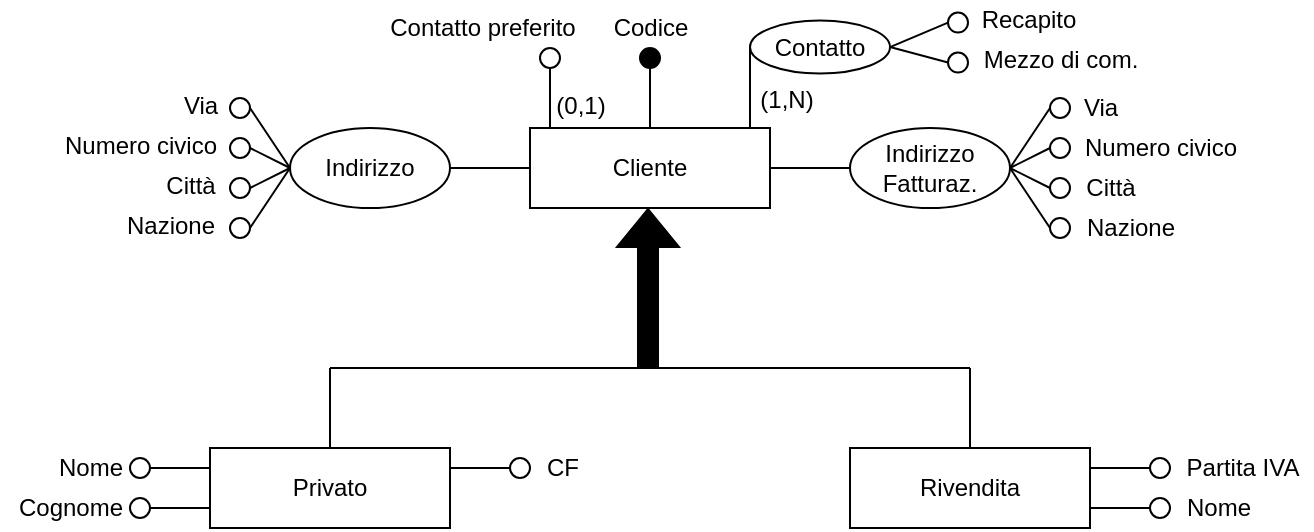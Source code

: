 <mxfile version="16.6.5" type="github">
  <diagram id="kcT5fowk24v26lLn4jcR" name="Page-1">
    <mxGraphModel dx="1038" dy="547" grid="1" gridSize="10" guides="1" tooltips="1" connect="1" arrows="1" fold="1" page="1" pageScale="1" pageWidth="1169" pageHeight="827" math="0" shadow="0">
      <root>
        <mxCell id="0" />
        <mxCell id="1" parent="0" />
        <mxCell id="zVlcSO70PdcarjpherJH-1" value="Cliente" style="rounded=0;whiteSpace=wrap;html=1;strokeWidth=1;perimeterSpacing=0;" parent="1" vertex="1">
          <mxGeometry x="360" y="120" width="120" height="40" as="geometry" />
        </mxCell>
        <mxCell id="zVlcSO70PdcarjpherJH-2" value="" style="endArrow=none;html=1;rounded=0;fillColor=#000000;entryX=0.166;entryY=0;entryDx=0;entryDy=0;entryPerimeter=0;exitX=0.5;exitY=1;exitDx=0;exitDy=0;" parent="1" source="zVlcSO70PdcarjpherJH-3" edge="1">
          <mxGeometry width="50" height="50" relative="1" as="geometry">
            <mxPoint x="420.08" y="100" as="sourcePoint" />
            <mxPoint x="420.0" y="120" as="targetPoint" />
          </mxGeometry>
        </mxCell>
        <mxCell id="zVlcSO70PdcarjpherJH-3" value="" style="ellipse;whiteSpace=wrap;html=1;aspect=fixed;strokeWidth=1;fillColor=#000000;" parent="1" vertex="1">
          <mxGeometry x="415" y="80" width="10" height="10" as="geometry" />
        </mxCell>
        <mxCell id="zVlcSO70PdcarjpherJH-4" value="Codice" style="text;html=1;align=center;verticalAlign=middle;resizable=0;points=[];autosize=1;strokeColor=none;fillColor=none;" parent="1" vertex="1">
          <mxGeometry x="395" y="60" width="50" height="20" as="geometry" />
        </mxCell>
        <mxCell id="zVlcSO70PdcarjpherJH-5" value="" style="endArrow=none;html=1;rounded=0;fillColor=#000000;entryX=0.166;entryY=0;entryDx=0;entryDy=0;entryPerimeter=0;exitX=0;exitY=0.5;exitDx=0;exitDy=0;" parent="1" source="Nu1FGXotVl9-86maN8k0-2" edge="1">
          <mxGeometry width="50" height="50" relative="1" as="geometry">
            <mxPoint x="470" y="90" as="sourcePoint" />
            <mxPoint x="470.0" y="120" as="targetPoint" />
          </mxGeometry>
        </mxCell>
        <mxCell id="zVlcSO70PdcarjpherJH-9" value="" style="ellipse;whiteSpace=wrap;html=1;aspect=fixed;strokeWidth=1;fillColor=none;" parent="1" vertex="1">
          <mxGeometry x="620" y="105" width="10" height="10" as="geometry" />
        </mxCell>
        <mxCell id="zVlcSO70PdcarjpherJH-11" value="Indirizzo" style="ellipse;whiteSpace=wrap;html=1;" parent="1" vertex="1">
          <mxGeometry x="240" y="120" width="80" height="40" as="geometry" />
        </mxCell>
        <mxCell id="zVlcSO70PdcarjpherJH-12" value="Indirizzo&lt;br&gt;Fatturaz." style="ellipse;whiteSpace=wrap;html=1;" parent="1" vertex="1">
          <mxGeometry x="520" y="120" width="80" height="40" as="geometry" />
        </mxCell>
        <mxCell id="zVlcSO70PdcarjpherJH-13" value="" style="endArrow=none;html=1;rounded=0;exitX=1;exitY=0.5;exitDx=0;exitDy=0;entryX=0;entryY=0.5;entryDx=0;entryDy=0;" parent="1" source="zVlcSO70PdcarjpherJH-1" target="zVlcSO70PdcarjpherJH-12" edge="1">
          <mxGeometry width="50" height="50" relative="1" as="geometry">
            <mxPoint x="480" y="150" as="sourcePoint" />
            <mxPoint x="530" y="100" as="targetPoint" />
          </mxGeometry>
        </mxCell>
        <mxCell id="zVlcSO70PdcarjpherJH-14" value="" style="endArrow=none;html=1;rounded=0;entryX=0;entryY=0.5;entryDx=0;entryDy=0;exitX=1;exitY=0.5;exitDx=0;exitDy=0;" parent="1" source="zVlcSO70PdcarjpherJH-11" target="zVlcSO70PdcarjpherJH-1" edge="1">
          <mxGeometry width="50" height="50" relative="1" as="geometry">
            <mxPoint x="280" y="170" as="sourcePoint" />
            <mxPoint x="330" y="120" as="targetPoint" />
          </mxGeometry>
        </mxCell>
        <mxCell id="zVlcSO70PdcarjpherJH-15" value="" style="ellipse;whiteSpace=wrap;html=1;aspect=fixed;strokeWidth=1;fillColor=none;" parent="1" vertex="1">
          <mxGeometry x="620" y="125" width="10" height="10" as="geometry" />
        </mxCell>
        <mxCell id="zVlcSO70PdcarjpherJH-16" value="" style="ellipse;whiteSpace=wrap;html=1;aspect=fixed;strokeWidth=1;fillColor=none;" parent="1" vertex="1">
          <mxGeometry x="620" y="165" width="10" height="10" as="geometry" />
        </mxCell>
        <mxCell id="zVlcSO70PdcarjpherJH-17" value="" style="endArrow=none;html=1;rounded=0;exitX=1;exitY=0.5;exitDx=0;exitDy=0;entryX=0;entryY=0.5;entryDx=0;entryDy=0;" parent="1" source="zVlcSO70PdcarjpherJH-12" target="zVlcSO70PdcarjpherJH-9" edge="1">
          <mxGeometry width="50" height="50" relative="1" as="geometry">
            <mxPoint x="590" y="170" as="sourcePoint" />
            <mxPoint x="640" y="120" as="targetPoint" />
          </mxGeometry>
        </mxCell>
        <mxCell id="zVlcSO70PdcarjpherJH-18" value="" style="endArrow=none;html=1;rounded=0;entryX=0;entryY=0.5;entryDx=0;entryDy=0;" parent="1" target="zVlcSO70PdcarjpherJH-15" edge="1">
          <mxGeometry width="50" height="50" relative="1" as="geometry">
            <mxPoint x="600" y="140" as="sourcePoint" />
            <mxPoint x="640" y="120" as="targetPoint" />
          </mxGeometry>
        </mxCell>
        <mxCell id="zVlcSO70PdcarjpherJH-19" value="" style="endArrow=none;html=1;rounded=0;exitX=1;exitY=0.5;exitDx=0;exitDy=0;entryX=0;entryY=0.5;entryDx=0;entryDy=0;" parent="1" source="zVlcSO70PdcarjpherJH-12" target="zVlcSO70PdcarjpherJH-16" edge="1">
          <mxGeometry width="50" height="50" relative="1" as="geometry">
            <mxPoint x="590" y="170" as="sourcePoint" />
            <mxPoint x="640" y="120" as="targetPoint" />
          </mxGeometry>
        </mxCell>
        <mxCell id="zVlcSO70PdcarjpherJH-20" value="Via" style="text;html=1;align=center;verticalAlign=middle;resizable=0;points=[];autosize=1;strokeColor=none;fillColor=none;" parent="1" vertex="1">
          <mxGeometry x="630" y="100" width="30" height="20" as="geometry" />
        </mxCell>
        <mxCell id="zVlcSO70PdcarjpherJH-21" value="Numero civico" style="text;html=1;align=center;verticalAlign=middle;resizable=0;points=[];autosize=1;strokeColor=none;fillColor=none;" parent="1" vertex="1">
          <mxGeometry x="630" y="120" width="90" height="20" as="geometry" />
        </mxCell>
        <mxCell id="zVlcSO70PdcarjpherJH-22" value="Città" style="text;html=1;align=center;verticalAlign=middle;resizable=0;points=[];autosize=1;strokeColor=none;fillColor=none;" parent="1" vertex="1">
          <mxGeometry x="630" y="140" width="40" height="20" as="geometry" />
        </mxCell>
        <mxCell id="zVlcSO70PdcarjpherJH-23" value="" style="ellipse;whiteSpace=wrap;html=1;aspect=fixed;strokeWidth=1;fillColor=none;" parent="1" vertex="1">
          <mxGeometry x="620" y="145" width="10" height="10" as="geometry" />
        </mxCell>
        <mxCell id="zVlcSO70PdcarjpherJH-24" value="" style="endArrow=none;html=1;rounded=0;exitX=1;exitY=0.5;exitDx=0;exitDy=0;entryX=0;entryY=0.5;entryDx=0;entryDy=0;" parent="1" source="zVlcSO70PdcarjpherJH-12" target="zVlcSO70PdcarjpherJH-23" edge="1">
          <mxGeometry width="50" height="50" relative="1" as="geometry">
            <mxPoint x="640" y="160" as="sourcePoint" />
            <mxPoint x="690" y="110" as="targetPoint" />
          </mxGeometry>
        </mxCell>
        <mxCell id="zVlcSO70PdcarjpherJH-25" value="Nazione" style="text;html=1;align=center;verticalAlign=middle;resizable=0;points=[];autosize=1;strokeColor=none;fillColor=none;" parent="1" vertex="1">
          <mxGeometry x="630" y="160" width="60" height="20" as="geometry" />
        </mxCell>
        <mxCell id="zVlcSO70PdcarjpherJH-26" value="" style="ellipse;whiteSpace=wrap;html=1;aspect=fixed;strokeWidth=1;fillColor=none;" parent="1" vertex="1">
          <mxGeometry x="210" y="105" width="10" height="10" as="geometry" />
        </mxCell>
        <mxCell id="zVlcSO70PdcarjpherJH-27" value="" style="ellipse;whiteSpace=wrap;html=1;aspect=fixed;strokeWidth=1;fillColor=none;" parent="1" vertex="1">
          <mxGeometry x="210" y="125" width="10" height="10" as="geometry" />
        </mxCell>
        <mxCell id="zVlcSO70PdcarjpherJH-28" value="" style="ellipse;whiteSpace=wrap;html=1;aspect=fixed;strokeWidth=1;fillColor=none;" parent="1" vertex="1">
          <mxGeometry x="210" y="165" width="10" height="10" as="geometry" />
        </mxCell>
        <mxCell id="zVlcSO70PdcarjpherJH-29" value="" style="endArrow=none;html=1;rounded=0;entryX=1;entryY=0.5;entryDx=0;entryDy=0;" parent="1" target="zVlcSO70PdcarjpherJH-26" edge="1">
          <mxGeometry width="50" height="50" relative="1" as="geometry">
            <mxPoint x="240" y="140" as="sourcePoint" />
            <mxPoint x="260.0" y="115" as="targetPoint" />
          </mxGeometry>
        </mxCell>
        <mxCell id="zVlcSO70PdcarjpherJH-30" value="" style="endArrow=none;html=1;rounded=0;entryX=1;entryY=0.5;entryDx=0;entryDy=0;" parent="1" target="zVlcSO70PdcarjpherJH-27" edge="1">
          <mxGeometry width="50" height="50" relative="1" as="geometry">
            <mxPoint x="240" y="140" as="sourcePoint" />
            <mxPoint x="260.0" y="125" as="targetPoint" />
          </mxGeometry>
        </mxCell>
        <mxCell id="zVlcSO70PdcarjpherJH-31" value="" style="endArrow=none;html=1;rounded=0;entryX=1;entryY=0.5;entryDx=0;entryDy=0;" parent="1" target="zVlcSO70PdcarjpherJH-28" edge="1">
          <mxGeometry width="50" height="50" relative="1" as="geometry">
            <mxPoint x="240" y="140" as="sourcePoint" />
            <mxPoint x="230.0" y="165" as="targetPoint" />
          </mxGeometry>
        </mxCell>
        <mxCell id="zVlcSO70PdcarjpherJH-32" value="Via" style="text;html=1;align=center;verticalAlign=middle;resizable=0;points=[];autosize=1;strokeColor=none;fillColor=none;" parent="1" vertex="1">
          <mxGeometry x="180" y="99" width="30" height="20" as="geometry" />
        </mxCell>
        <mxCell id="zVlcSO70PdcarjpherJH-33" value="Numero civico" style="text;html=1;align=center;verticalAlign=middle;resizable=0;points=[];autosize=1;strokeColor=none;fillColor=none;" parent="1" vertex="1">
          <mxGeometry x="120" y="119" width="90" height="20" as="geometry" />
        </mxCell>
        <mxCell id="zVlcSO70PdcarjpherJH-34" value="Città" style="text;html=1;align=center;verticalAlign=middle;resizable=0;points=[];autosize=1;strokeColor=none;fillColor=none;" parent="1" vertex="1">
          <mxGeometry x="170" y="139" width="40" height="20" as="geometry" />
        </mxCell>
        <mxCell id="zVlcSO70PdcarjpherJH-35" value="" style="ellipse;whiteSpace=wrap;html=1;aspect=fixed;strokeWidth=1;fillColor=none;" parent="1" vertex="1">
          <mxGeometry x="210" y="145" width="10" height="10" as="geometry" />
        </mxCell>
        <mxCell id="zVlcSO70PdcarjpherJH-36" value="" style="endArrow=none;html=1;rounded=0;entryX=1;entryY=0.5;entryDx=0;entryDy=0;" parent="1" target="zVlcSO70PdcarjpherJH-35" edge="1">
          <mxGeometry width="50" height="50" relative="1" as="geometry">
            <mxPoint x="240" y="140" as="sourcePoint" />
            <mxPoint x="260.0" y="145" as="targetPoint" />
          </mxGeometry>
        </mxCell>
        <mxCell id="zVlcSO70PdcarjpherJH-37" value="Nazione" style="text;html=1;align=center;verticalAlign=middle;resizable=0;points=[];autosize=1;strokeColor=none;fillColor=none;" parent="1" vertex="1">
          <mxGeometry x="150" y="159" width="60" height="20" as="geometry" />
        </mxCell>
        <mxCell id="zVlcSO70PdcarjpherJH-40" value="" style="ellipse;whiteSpace=wrap;html=1;aspect=fixed;strokeWidth=1;fillColor=none;" parent="1" vertex="1">
          <mxGeometry x="365" y="80" width="10" height="10" as="geometry" />
        </mxCell>
        <mxCell id="zVlcSO70PdcarjpherJH-41" value="" style="endArrow=none;html=1;rounded=0;entryX=0.5;entryY=1;entryDx=0;entryDy=0;" parent="1" target="zVlcSO70PdcarjpherJH-40" edge="1">
          <mxGeometry width="50" height="50" relative="1" as="geometry">
            <mxPoint x="370" y="120" as="sourcePoint" />
            <mxPoint x="450" y="100" as="targetPoint" />
          </mxGeometry>
        </mxCell>
        <mxCell id="zVlcSO70PdcarjpherJH-42" value="Contatto preferito" style="text;html=1;align=center;verticalAlign=middle;resizable=0;points=[];autosize=1;strokeColor=none;fillColor=none;" parent="1" vertex="1">
          <mxGeometry x="281" y="60" width="110" height="20" as="geometry" />
        </mxCell>
        <mxCell id="zVlcSO70PdcarjpherJH-43" value="Privato" style="rounded=0;whiteSpace=wrap;html=1;strokeWidth=1;perimeterSpacing=0;" parent="1" vertex="1">
          <mxGeometry x="200" y="280" width="120" height="40" as="geometry" />
        </mxCell>
        <mxCell id="zVlcSO70PdcarjpherJH-44" value="Rivendita" style="rounded=0;whiteSpace=wrap;html=1;strokeWidth=1;perimeterSpacing=0;" parent="1" vertex="1">
          <mxGeometry x="520" y="280" width="120" height="40" as="geometry" />
        </mxCell>
        <mxCell id="zVlcSO70PdcarjpherJH-45" value="" style="endArrow=none;html=1;rounded=0;" parent="1" edge="1">
          <mxGeometry width="50" height="50" relative="1" as="geometry">
            <mxPoint x="260" y="240" as="sourcePoint" />
            <mxPoint x="580" y="240" as="targetPoint" />
          </mxGeometry>
        </mxCell>
        <mxCell id="zVlcSO70PdcarjpherJH-46" value="" style="endArrow=none;html=1;rounded=0;exitX=0.5;exitY=0;exitDx=0;exitDy=0;" parent="1" source="zVlcSO70PdcarjpherJH-43" edge="1">
          <mxGeometry width="50" height="50" relative="1" as="geometry">
            <mxPoint x="230" y="260" as="sourcePoint" />
            <mxPoint x="260" y="240" as="targetPoint" />
          </mxGeometry>
        </mxCell>
        <mxCell id="zVlcSO70PdcarjpherJH-47" value="" style="endArrow=none;html=1;rounded=0;exitX=0.5;exitY=0;exitDx=0;exitDy=0;" parent="1" source="zVlcSO70PdcarjpherJH-44" edge="1">
          <mxGeometry width="50" height="50" relative="1" as="geometry">
            <mxPoint x="560" y="260" as="sourcePoint" />
            <mxPoint x="580" y="240" as="targetPoint" />
          </mxGeometry>
        </mxCell>
        <mxCell id="zVlcSO70PdcarjpherJH-48" value="" style="shape=flexArrow;endArrow=classic;html=1;rounded=0;fillColor=#000000;" parent="1" edge="1">
          <mxGeometry width="50" height="50" relative="1" as="geometry">
            <mxPoint x="419" y="240" as="sourcePoint" />
            <mxPoint x="419" y="160" as="targetPoint" />
          </mxGeometry>
        </mxCell>
        <mxCell id="zVlcSO70PdcarjpherJH-49" value="" style="ellipse;whiteSpace=wrap;html=1;aspect=fixed;strokeWidth=1;fillColor=none;" parent="1" vertex="1">
          <mxGeometry x="160" y="285" width="10" height="10" as="geometry" />
        </mxCell>
        <mxCell id="zVlcSO70PdcarjpherJH-50" value="" style="endArrow=none;html=1;rounded=0;fillColor=#000000;exitX=1;exitY=0.5;exitDx=0;exitDy=0;entryX=0;entryY=0.25;entryDx=0;entryDy=0;" parent="1" source="zVlcSO70PdcarjpherJH-49" target="zVlcSO70PdcarjpherJH-43" edge="1">
          <mxGeometry width="50" height="50" relative="1" as="geometry">
            <mxPoint x="150" y="290" as="sourcePoint" />
            <mxPoint x="200" y="240" as="targetPoint" />
          </mxGeometry>
        </mxCell>
        <mxCell id="zVlcSO70PdcarjpherJH-51" value="Nome" style="text;html=1;align=center;verticalAlign=middle;resizable=0;points=[];autosize=1;strokeColor=none;fillColor=none;" parent="1" vertex="1">
          <mxGeometry x="115" y="280" width="50" height="20" as="geometry" />
        </mxCell>
        <mxCell id="zVlcSO70PdcarjpherJH-52" value="" style="ellipse;whiteSpace=wrap;html=1;aspect=fixed;strokeWidth=1;fillColor=none;" parent="1" vertex="1">
          <mxGeometry x="160" y="305" width="10" height="10" as="geometry" />
        </mxCell>
        <mxCell id="zVlcSO70PdcarjpherJH-53" value="" style="endArrow=none;html=1;rounded=0;fillColor=#000000;entryX=0;entryY=0.75;entryDx=0;entryDy=0;" parent="1" target="zVlcSO70PdcarjpherJH-43" edge="1">
          <mxGeometry width="50" height="50" relative="1" as="geometry">
            <mxPoint x="170" y="310" as="sourcePoint" />
            <mxPoint x="190" y="260" as="targetPoint" />
          </mxGeometry>
        </mxCell>
        <mxCell id="zVlcSO70PdcarjpherJH-54" value="Cognome" style="text;html=1;align=center;verticalAlign=middle;resizable=0;points=[];autosize=1;strokeColor=none;fillColor=none;" parent="1" vertex="1">
          <mxGeometry x="95" y="300" width="70" height="20" as="geometry" />
        </mxCell>
        <mxCell id="zVlcSO70PdcarjpherJH-55" value="" style="ellipse;whiteSpace=wrap;html=1;aspect=fixed;strokeWidth=1;fillColor=none;" parent="1" vertex="1">
          <mxGeometry x="350" y="285" width="10" height="10" as="geometry" />
        </mxCell>
        <mxCell id="zVlcSO70PdcarjpherJH-56" value="" style="endArrow=none;html=1;rounded=0;fillColor=#000000;exitX=0;exitY=0.5;exitDx=0;exitDy=0;entryX=1;entryY=0.25;entryDx=0;entryDy=0;" parent="1" source="zVlcSO70PdcarjpherJH-55" target="zVlcSO70PdcarjpherJH-43" edge="1">
          <mxGeometry width="50" height="50" relative="1" as="geometry">
            <mxPoint x="260" y="349.44" as="sourcePoint" />
            <mxPoint x="234.96" y="320" as="targetPoint" />
          </mxGeometry>
        </mxCell>
        <mxCell id="zVlcSO70PdcarjpherJH-57" value="CF" style="text;html=1;align=center;verticalAlign=middle;resizable=0;points=[];autosize=1;strokeColor=none;fillColor=none;" parent="1" vertex="1">
          <mxGeometry x="361" y="280" width="30" height="20" as="geometry" />
        </mxCell>
        <mxCell id="zVlcSO70PdcarjpherJH-58" value="" style="ellipse;whiteSpace=wrap;html=1;aspect=fixed;strokeWidth=1;fillColor=none;" parent="1" vertex="1">
          <mxGeometry x="670" y="285" width="10" height="10" as="geometry" />
        </mxCell>
        <mxCell id="zVlcSO70PdcarjpherJH-59" value="" style="ellipse;whiteSpace=wrap;html=1;aspect=fixed;strokeWidth=1;fillColor=none;" parent="1" vertex="1">
          <mxGeometry x="670" y="305" width="10" height="10" as="geometry" />
        </mxCell>
        <mxCell id="zVlcSO70PdcarjpherJH-60" value="Partita IVA" style="text;html=1;align=center;verticalAlign=middle;resizable=0;points=[];autosize=1;strokeColor=none;fillColor=none;" parent="1" vertex="1">
          <mxGeometry x="681" y="280" width="70" height="20" as="geometry" />
        </mxCell>
        <mxCell id="zVlcSO70PdcarjpherJH-61" value="Nome" style="text;html=1;align=center;verticalAlign=middle;resizable=0;points=[];autosize=1;strokeColor=none;fillColor=none;" parent="1" vertex="1">
          <mxGeometry x="679" y="300" width="50" height="20" as="geometry" />
        </mxCell>
        <mxCell id="zVlcSO70PdcarjpherJH-62" value="" style="endArrow=none;html=1;rounded=0;fillColor=#000000;entryX=0;entryY=0.5;entryDx=0;entryDy=0;exitX=1;exitY=0.25;exitDx=0;exitDy=0;" parent="1" source="zVlcSO70PdcarjpherJH-44" target="zVlcSO70PdcarjpherJH-58" edge="1">
          <mxGeometry width="50" height="50" relative="1" as="geometry">
            <mxPoint x="670" y="340" as="sourcePoint" />
            <mxPoint x="720" y="290" as="targetPoint" />
          </mxGeometry>
        </mxCell>
        <mxCell id="zVlcSO70PdcarjpherJH-63" value="" style="endArrow=none;html=1;rounded=0;fillColor=#000000;exitX=1;exitY=0.75;exitDx=0;exitDy=0;entryX=0;entryY=0.5;entryDx=0;entryDy=0;" parent="1" source="zVlcSO70PdcarjpherJH-44" target="zVlcSO70PdcarjpherJH-59" edge="1">
          <mxGeometry width="50" height="50" relative="1" as="geometry">
            <mxPoint x="670" y="340" as="sourcePoint" />
            <mxPoint x="720" y="290" as="targetPoint" />
          </mxGeometry>
        </mxCell>
        <mxCell id="Nu1FGXotVl9-86maN8k0-1" value="(0,1)" style="text;html=1;align=center;verticalAlign=middle;resizable=0;points=[];autosize=1;strokeColor=none;fillColor=none;" parent="1" vertex="1">
          <mxGeometry x="365" y="99" width="40" height="20" as="geometry" />
        </mxCell>
        <mxCell id="Nu1FGXotVl9-86maN8k0-2" value="Contatto" style="ellipse;whiteSpace=wrap;html=1;" parent="1" vertex="1">
          <mxGeometry x="470" y="66.28" width="70" height="26.5" as="geometry" />
        </mxCell>
        <mxCell id="Nu1FGXotVl9-86maN8k0-3" value="(1,N)" style="text;html=1;align=center;verticalAlign=middle;resizable=0;points=[];autosize=1;strokeColor=none;fillColor=none;" parent="1" vertex="1">
          <mxGeometry x="468" y="96.28" width="40" height="20" as="geometry" />
        </mxCell>
        <mxCell id="Nu1FGXotVl9-86maN8k0-4" value="" style="ellipse;whiteSpace=wrap;html=1;aspect=fixed;strokeWidth=1;fillColor=none;" parent="1" vertex="1">
          <mxGeometry x="569" y="62.28" width="10" height="10" as="geometry" />
        </mxCell>
        <mxCell id="Nu1FGXotVl9-86maN8k0-5" value="" style="ellipse;whiteSpace=wrap;html=1;aspect=fixed;strokeWidth=1;fillColor=none;" parent="1" vertex="1">
          <mxGeometry x="569" y="82.28" width="10" height="10" as="geometry" />
        </mxCell>
        <mxCell id="Nu1FGXotVl9-86maN8k0-6" value="" style="endArrow=none;html=1;rounded=0;entryX=0;entryY=0.5;entryDx=0;entryDy=0;exitX=1;exitY=0.5;exitDx=0;exitDy=0;" parent="1" source="Nu1FGXotVl9-86maN8k0-2" target="Nu1FGXotVl9-86maN8k0-4" edge="1">
          <mxGeometry width="50" height="50" relative="1" as="geometry">
            <mxPoint x="489" y="132.28" as="sourcePoint" />
            <mxPoint x="539" y="82.28" as="targetPoint" />
          </mxGeometry>
        </mxCell>
        <mxCell id="Nu1FGXotVl9-86maN8k0-7" value="" style="endArrow=none;html=1;rounded=0;entryX=0;entryY=0.5;entryDx=0;entryDy=0;exitX=1;exitY=0.5;exitDx=0;exitDy=0;" parent="1" source="Nu1FGXotVl9-86maN8k0-2" target="Nu1FGXotVl9-86maN8k0-5" edge="1">
          <mxGeometry width="50" height="50" relative="1" as="geometry">
            <mxPoint x="499" y="122.28" as="sourcePoint" />
            <mxPoint x="549" y="72.28" as="targetPoint" />
          </mxGeometry>
        </mxCell>
        <mxCell id="Nu1FGXotVl9-86maN8k0-8" value="Recapito" style="text;html=1;align=center;verticalAlign=middle;resizable=0;points=[];autosize=1;strokeColor=none;fillColor=none;" parent="1" vertex="1">
          <mxGeometry x="579" y="56.28" width="60" height="20" as="geometry" />
        </mxCell>
        <mxCell id="Nu1FGXotVl9-86maN8k0-9" value="Mezzo di com." style="text;html=1;align=center;verticalAlign=middle;resizable=0;points=[];autosize=1;strokeColor=none;fillColor=none;" parent="1" vertex="1">
          <mxGeometry x="580" y="76.28" width="90" height="20" as="geometry" />
        </mxCell>
      </root>
    </mxGraphModel>
  </diagram>
</mxfile>
